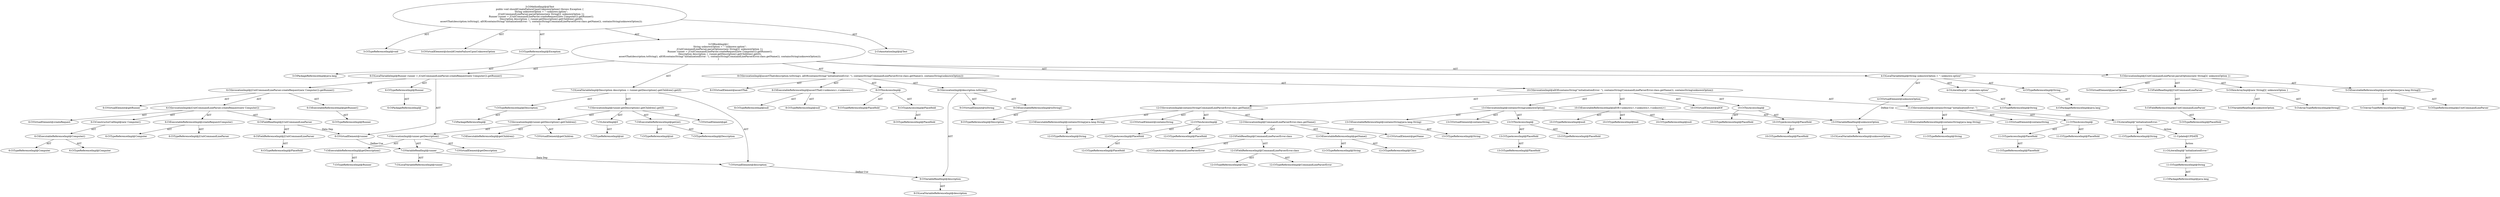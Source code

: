 digraph "shouldCreateFailureUponUnknownOption#?" {
0 [label="3:CtTypeReferenceImpl@void" shape=ellipse]
1 [label="3:CtVirtualElement@shouldCreateFailureUponUnknownOption" shape=ellipse]
2 [label="3:CtTypeReferenceImpl@Exception" shape=ellipse]
3 [label="3:CtPackageReferenceImpl@java.lang" shape=ellipse]
4 [label="4:CtTypeReferenceImpl@String" shape=ellipse]
5 [label="4:CtPackageReferenceImpl@java.lang" shape=ellipse]
6 [label="4:CtLiteralImpl@\"--unknown-option\"" shape=ellipse]
7 [label="4:CtTypeReferenceImpl@String" shape=ellipse]
8 [label="4:CtVirtualElement@unknownOption" shape=ellipse]
9 [label="4:CtLocalVariableImpl@String unknownOption = \"--unknown-option\"" shape=ellipse]
10 [label="5:CtExecutableReferenceImpl@parseOptions(java.lang.String[])" shape=ellipse]
11 [label="5:CtTypeReferenceImpl@jUnitCommandLineParser" shape=ellipse]
12 [label="5:CtArrayTypeReferenceImpl@String[]" shape=ellipse]
13 [label="5:CtVirtualElement@parseOptions" shape=ellipse]
14 [label="5:CtFieldReferenceImpl@jUnitCommandLineParser" shape=ellipse]
15 [label="5:CtTypeReferenceImpl@PlaceHold" shape=ellipse]
16 [label="5:CtFieldReadImpl@jUnitCommandLineParser" shape=ellipse]
17 [label="5:CtNewArrayImpl@new String[]\{ unknownOption \}" shape=ellipse]
18 [label="5:CtArrayTypeReferenceImpl@String[]" shape=ellipse]
19 [label="5:CtVariableReadImpl@unknownOption" shape=ellipse]
20 [label="5:CtInvocationImpl@jUnitCommandLineParser.parseOptions(new String[]\{ unknownOption \})" shape=ellipse]
21 [label="6:CtTypeReferenceImpl@Runner" shape=ellipse]
22 [label="6:CtPackageReferenceImpl@" shape=ellipse]
23 [label="6:CtExecutableReferenceImpl@getRunner()" shape=ellipse]
24 [label="6:CtTypeReferenceImpl@Runner" shape=ellipse]
25 [label="6:CtVirtualElement@getRunner" shape=ellipse]
26 [label="6:CtExecutableReferenceImpl@createRequest(Computer)" shape=ellipse]
27 [label="6:CtTypeReferenceImpl@jUnitCommandLineParser" shape=ellipse]
28 [label="6:CtTypeReferenceImpl@Computer" shape=ellipse]
29 [label="6:CtVirtualElement@createRequest" shape=ellipse]
30 [label="6:CtFieldReferenceImpl@jUnitCommandLineParser" shape=ellipse]
31 [label="6:CtTypeReferenceImpl@PlaceHold" shape=ellipse]
32 [label="6:CtFieldReadImpl@jUnitCommandLineParser" shape=ellipse]
33 [label="6:CtExecutableReferenceImpl@Computer()" shape=ellipse]
34 [label="6:CtTypeReferenceImpl@Computer" shape=ellipse]
35 [label="6:CtTypeReferenceImpl@Computer" shape=ellipse]
36 [label="6:CtConstructorCallImpl@new Computer()" shape=ellipse]
37 [label="6:CtInvocationImpl@jUnitCommandLineParser.createRequest(new Computer())" shape=ellipse]
38 [label="6:CtInvocationImpl@jUnitCommandLineParser.createRequest(new Computer()).getRunner()" shape=ellipse]
39 [label="6:CtVirtualElement@runner" shape=ellipse]
40 [label="6:CtLocalVariableImpl@Runner runner = jUnitCommandLineParser.createRequest(new Computer()).getRunner()" shape=ellipse]
41 [label="7:CtTypeReferenceImpl@Description" shape=ellipse]
42 [label="7:CtPackageReferenceImpl@" shape=ellipse]
43 [label="7:CtExecutableReferenceImpl@get(int)" shape=ellipse]
44 [label="7:CtTypeReferenceImpl@Description" shape=ellipse]
45 [label="7:CtTypeReferenceImpl@int" shape=ellipse]
46 [label="7:CtVirtualElement@get" shape=ellipse]
47 [label="7:CtExecutableReferenceImpl@getChildren()" shape=ellipse]
48 [label="7:CtVirtualElement@getChildren" shape=ellipse]
49 [label="7:CtExecutableReferenceImpl@getDescription()" shape=ellipse]
50 [label="7:CtTypeReferenceImpl@Runner" shape=ellipse]
51 [label="7:CtVirtualElement@getDescription" shape=ellipse]
52 [label="7:CtVariableReadImpl@runner" shape=ellipse]
53 [label="7:CtLocalVariableReferenceImpl@runner" shape=ellipse]
54 [label="7:CtInvocationImpl@runner.getDescription()" shape=ellipse]
55 [label="7:CtInvocationImpl@runner.getDescription().getChildren()" shape=ellipse]
56 [label="7:CtLiteralImpl@0" shape=ellipse]
57 [label="7:CtTypeReferenceImpl@int" shape=ellipse]
58 [label="7:CtInvocationImpl@runner.getDescription().getChildren().get(0)" shape=ellipse]
59 [label="7:CtVirtualElement@description" shape=ellipse]
60 [label="7:CtLocalVariableImpl@Description description = runner.getDescription().getChildren().get(0)" shape=ellipse]
61 [label="8:CtExecutableReferenceImpl@assertThat(<unknown>,<unknown>)" shape=ellipse]
62 [label="8:CtTypeReferenceImpl@null" shape=ellipse]
63 [label="8:CtTypeReferenceImpl@null" shape=ellipse]
64 [label="8:CtVirtualElement@assertThat" shape=ellipse]
65 [label="8:CtTypeAccessImpl@PlaceHold" shape=ellipse]
66 [label="8:CtTypeReferenceImpl@PlaceHold" shape=ellipse]
67 [label="8:CtThisAccessImpl@" shape=ellipse]
68 [label="8:CtTypeReferenceImpl@PlaceHold" shape=ellipse]
69 [label="9:CtExecutableReferenceImpl@toString()" shape=ellipse]
70 [label="9:CtTypeReferenceImpl@Description" shape=ellipse]
71 [label="9:CtVirtualElement@toString" shape=ellipse]
72 [label="9:CtVariableReadImpl@description" shape=ellipse]
73 [label="9:CtLocalVariableReferenceImpl@description" shape=ellipse]
74 [label="9:CtInvocationImpl@description.toString()" shape=ellipse]
75 [label="10:CtExecutableReferenceImpl@allOf(<unknown>,<unknown>,<unknown>)" shape=ellipse]
76 [label="10:CtTypeReferenceImpl@null" shape=ellipse]
77 [label="10:CtTypeReferenceImpl@null" shape=ellipse]
78 [label="10:CtTypeReferenceImpl@null" shape=ellipse]
79 [label="10:CtVirtualElement@allOf" shape=ellipse]
80 [label="10:CtTypeAccessImpl@PlaceHold" shape=ellipse]
81 [label="10:CtTypeReferenceImpl@PlaceHold" shape=ellipse]
82 [label="10:CtThisAccessImpl@" shape=ellipse]
83 [label="10:CtTypeReferenceImpl@PlaceHold" shape=ellipse]
84 [label="11:CtExecutableReferenceImpl@containsString(java.lang.String)" shape=ellipse]
85 [label="11:CtTypeReferenceImpl@String" shape=ellipse]
86 [label="11:CtVirtualElement@containsString" shape=ellipse]
87 [label="11:CtTypeAccessImpl@PlaceHold" shape=ellipse]
88 [label="11:CtTypeReferenceImpl@PlaceHold" shape=ellipse]
89 [label="11:CtThisAccessImpl@" shape=ellipse]
90 [label="11:CtTypeReferenceImpl@PlaceHold" shape=ellipse]
91 [label="11:CtLiteralImpl@\"initializationError: \"" shape=ellipse]
92 [label="11:CtTypeReferenceImpl@String" shape=ellipse]
93 [label="11:CtInvocationImpl@containsString(\"initializationError: \")" shape=ellipse]
94 [label="12:CtExecutableReferenceImpl@containsString(java.lang.String)" shape=ellipse]
95 [label="12:CtTypeReferenceImpl@String" shape=ellipse]
96 [label="12:CtVirtualElement@containsString" shape=ellipse]
97 [label="12:CtTypeAccessImpl@PlaceHold" shape=ellipse]
98 [label="12:CtTypeReferenceImpl@PlaceHold" shape=ellipse]
99 [label="12:CtThisAccessImpl@" shape=ellipse]
100 [label="12:CtTypeReferenceImpl@PlaceHold" shape=ellipse]
101 [label="12:CtExecutableReferenceImpl@getName()" shape=ellipse]
102 [label="12:CtTypeReferenceImpl@Class" shape=ellipse]
103 [label="12:CtTypeReferenceImpl@String" shape=ellipse]
104 [label="12:CtVirtualElement@getName" shape=ellipse]
105 [label="12:CtFieldReferenceImpl@CommandLineParserError.class" shape=ellipse]
106 [label="12:CtTypeReferenceImpl@CommandLineParserError" shape=ellipse]
107 [label="12:CtTypeReferenceImpl@Class" shape=ellipse]
108 [label="12:CtFieldReadImpl@CommandLineParserError.class" shape=ellipse]
109 [label="12:CtTypeAccessImpl@CommandLineParserError" shape=ellipse]
110 [label="12:CtInvocationImpl@CommandLineParserError.class.getName()" shape=ellipse]
111 [label="12:CtInvocationImpl@containsString(CommandLineParserError.class.getName())" shape=ellipse]
112 [label="13:CtExecutableReferenceImpl@containsString(java.lang.String)" shape=ellipse]
113 [label="13:CtTypeReferenceImpl@String" shape=ellipse]
114 [label="13:CtVirtualElement@containsString" shape=ellipse]
115 [label="13:CtTypeAccessImpl@PlaceHold" shape=ellipse]
116 [label="13:CtTypeReferenceImpl@PlaceHold" shape=ellipse]
117 [label="13:CtThisAccessImpl@" shape=ellipse]
118 [label="13:CtTypeReferenceImpl@PlaceHold" shape=ellipse]
119 [label="13:CtVariableReadImpl@unknownOption" shape=ellipse]
120 [label="13:CtLocalVariableReferenceImpl@unknownOption" shape=ellipse]
121 [label="13:CtInvocationImpl@containsString(unknownOption)" shape=ellipse]
122 [label="10:CtInvocationImpl@allOf(containsString(\"initializationError: \"), containsString(CommandLineParserError.class.getName()), containsString(unknownOption))" shape=ellipse]
123 [label="8:CtInvocationImpl@assertThat(description.toString(), allOf(containsString(\"initializationError: \"), containsString(CommandLineParserError.class.getName()), containsString(unknownOption)))" shape=ellipse]
124 [label="3:CtBlockImpl@\{
    String unknownOption = \"--unknown-option\";
    jUnitCommandLineParser.parseOptions(new String[]\{ unknownOption \});
    Runner runner = jUnitCommandLineParser.createRequest(new Computer()).getRunner();
    Description description = runner.getDescription().getChildren().get(0);
    assertThat(description.toString(), allOf(containsString(\"initializationError: \"), containsString(CommandLineParserError.class.getName()), containsString(unknownOption)));
\}" shape=ellipse]
125 [label="3:CtMethodImpl@@Test
public void shouldCreateFailureUponUnknownOption() throws Exception \{
    String unknownOption = \"--unknown-option\";
    jUnitCommandLineParser.parseOptions(new String[]\{ unknownOption \});
    Runner runner = jUnitCommandLineParser.createRequest(new Computer()).getRunner();
    Description description = runner.getDescription().getChildren().get(0);
    assertThat(description.toString(), allOf(containsString(\"initializationError: \"), containsString(CommandLineParserError.class.getName()), containsString(unknownOption)));
\}" shape=ellipse]
126 [label="2:CtAnnotationImpl@@Test" shape=ellipse]
127 [label="11:Update@UPDATE" shape=ellipse]
128 [label="11:CtPackageReferenceImpl@java.lang" shape=ellipse]
129 [label="11:CtTypeReferenceImpl@String" shape=ellipse]
130 [label="11:CtLiteralImpl@\"initializationError:\"" shape=ellipse]
2 -> 3 [label="AST"];
4 -> 5 [label="AST"];
6 -> 7 [label="AST"];
8 -> 119 [label="Define-Use"];
9 -> 8 [label="AST"];
9 -> 4 [label="AST"];
9 -> 6 [label="AST"];
10 -> 11 [label="AST"];
10 -> 12 [label="AST"];
14 -> 15 [label="AST"];
16 -> 14 [label="AST"];
17 -> 18 [label="AST"];
17 -> 19 [label="AST"];
20 -> 13 [label="AST"];
20 -> 16 [label="AST"];
20 -> 10 [label="AST"];
20 -> 17 [label="AST"];
21 -> 22 [label="AST"];
23 -> 24 [label="AST"];
26 -> 27 [label="AST"];
26 -> 28 [label="AST"];
30 -> 31 [label="AST"];
32 -> 30 [label="AST"];
32 -> 39 [label="Data Dep"];
33 -> 34 [label="AST"];
33 -> 35 [label="AST"];
36 -> 33 [label="AST"];
37 -> 29 [label="AST"];
37 -> 32 [label="AST"];
37 -> 26 [label="AST"];
37 -> 36 [label="AST"];
38 -> 25 [label="AST"];
38 -> 37 [label="AST"];
38 -> 23 [label="AST"];
39 -> 52 [label="Define-Use"];
40 -> 39 [label="AST"];
40 -> 21 [label="AST"];
40 -> 38 [label="AST"];
41 -> 42 [label="AST"];
43 -> 44 [label="AST"];
43 -> 45 [label="AST"];
49 -> 50 [label="AST"];
52 -> 53 [label="AST"];
52 -> 59 [label="Data Dep"];
54 -> 51 [label="AST"];
54 -> 52 [label="AST"];
54 -> 49 [label="AST"];
55 -> 48 [label="AST"];
55 -> 54 [label="AST"];
55 -> 47 [label="AST"];
56 -> 57 [label="AST"];
58 -> 46 [label="AST"];
58 -> 55 [label="AST"];
58 -> 43 [label="AST"];
58 -> 56 [label="AST"];
59 -> 72 [label="Define-Use"];
60 -> 59 [label="AST"];
60 -> 41 [label="AST"];
60 -> 58 [label="AST"];
61 -> 62 [label="AST"];
61 -> 63 [label="AST"];
65 -> 66 [label="AST"];
67 -> 68 [label="AST"];
67 -> 65 [label="AST"];
69 -> 70 [label="AST"];
72 -> 73 [label="AST"];
74 -> 71 [label="AST"];
74 -> 72 [label="AST"];
74 -> 69 [label="AST"];
75 -> 76 [label="AST"];
75 -> 77 [label="AST"];
75 -> 78 [label="AST"];
80 -> 81 [label="AST"];
82 -> 83 [label="AST"];
82 -> 80 [label="AST"];
84 -> 85 [label="AST"];
87 -> 88 [label="AST"];
89 -> 90 [label="AST"];
89 -> 87 [label="AST"];
91 -> 92 [label="AST"];
91 -> 127 [label="Action"];
93 -> 86 [label="AST"];
93 -> 89 [label="AST"];
93 -> 84 [label="AST"];
93 -> 91 [label="AST"];
94 -> 95 [label="AST"];
97 -> 98 [label="AST"];
99 -> 100 [label="AST"];
99 -> 97 [label="AST"];
101 -> 102 [label="AST"];
101 -> 103 [label="AST"];
105 -> 106 [label="AST"];
105 -> 107 [label="AST"];
108 -> 109 [label="AST"];
108 -> 105 [label="AST"];
110 -> 104 [label="AST"];
110 -> 108 [label="AST"];
110 -> 101 [label="AST"];
111 -> 96 [label="AST"];
111 -> 99 [label="AST"];
111 -> 94 [label="AST"];
111 -> 110 [label="AST"];
112 -> 113 [label="AST"];
115 -> 116 [label="AST"];
117 -> 118 [label="AST"];
117 -> 115 [label="AST"];
119 -> 120 [label="AST"];
121 -> 114 [label="AST"];
121 -> 117 [label="AST"];
121 -> 112 [label="AST"];
121 -> 119 [label="AST"];
122 -> 79 [label="AST"];
122 -> 82 [label="AST"];
122 -> 75 [label="AST"];
122 -> 93 [label="AST"];
122 -> 111 [label="AST"];
122 -> 121 [label="AST"];
123 -> 64 [label="AST"];
123 -> 67 [label="AST"];
123 -> 61 [label="AST"];
123 -> 74 [label="AST"];
123 -> 122 [label="AST"];
124 -> 9 [label="AST"];
124 -> 20 [label="AST"];
124 -> 40 [label="AST"];
124 -> 60 [label="AST"];
124 -> 123 [label="AST"];
125 -> 1 [label="AST"];
125 -> 126 [label="AST"];
125 -> 0 [label="AST"];
125 -> 2 [label="AST"];
125 -> 124 [label="AST"];
127 -> 130 [label="Action"];
129 -> 128 [label="AST"];
130 -> 129 [label="AST"];
}